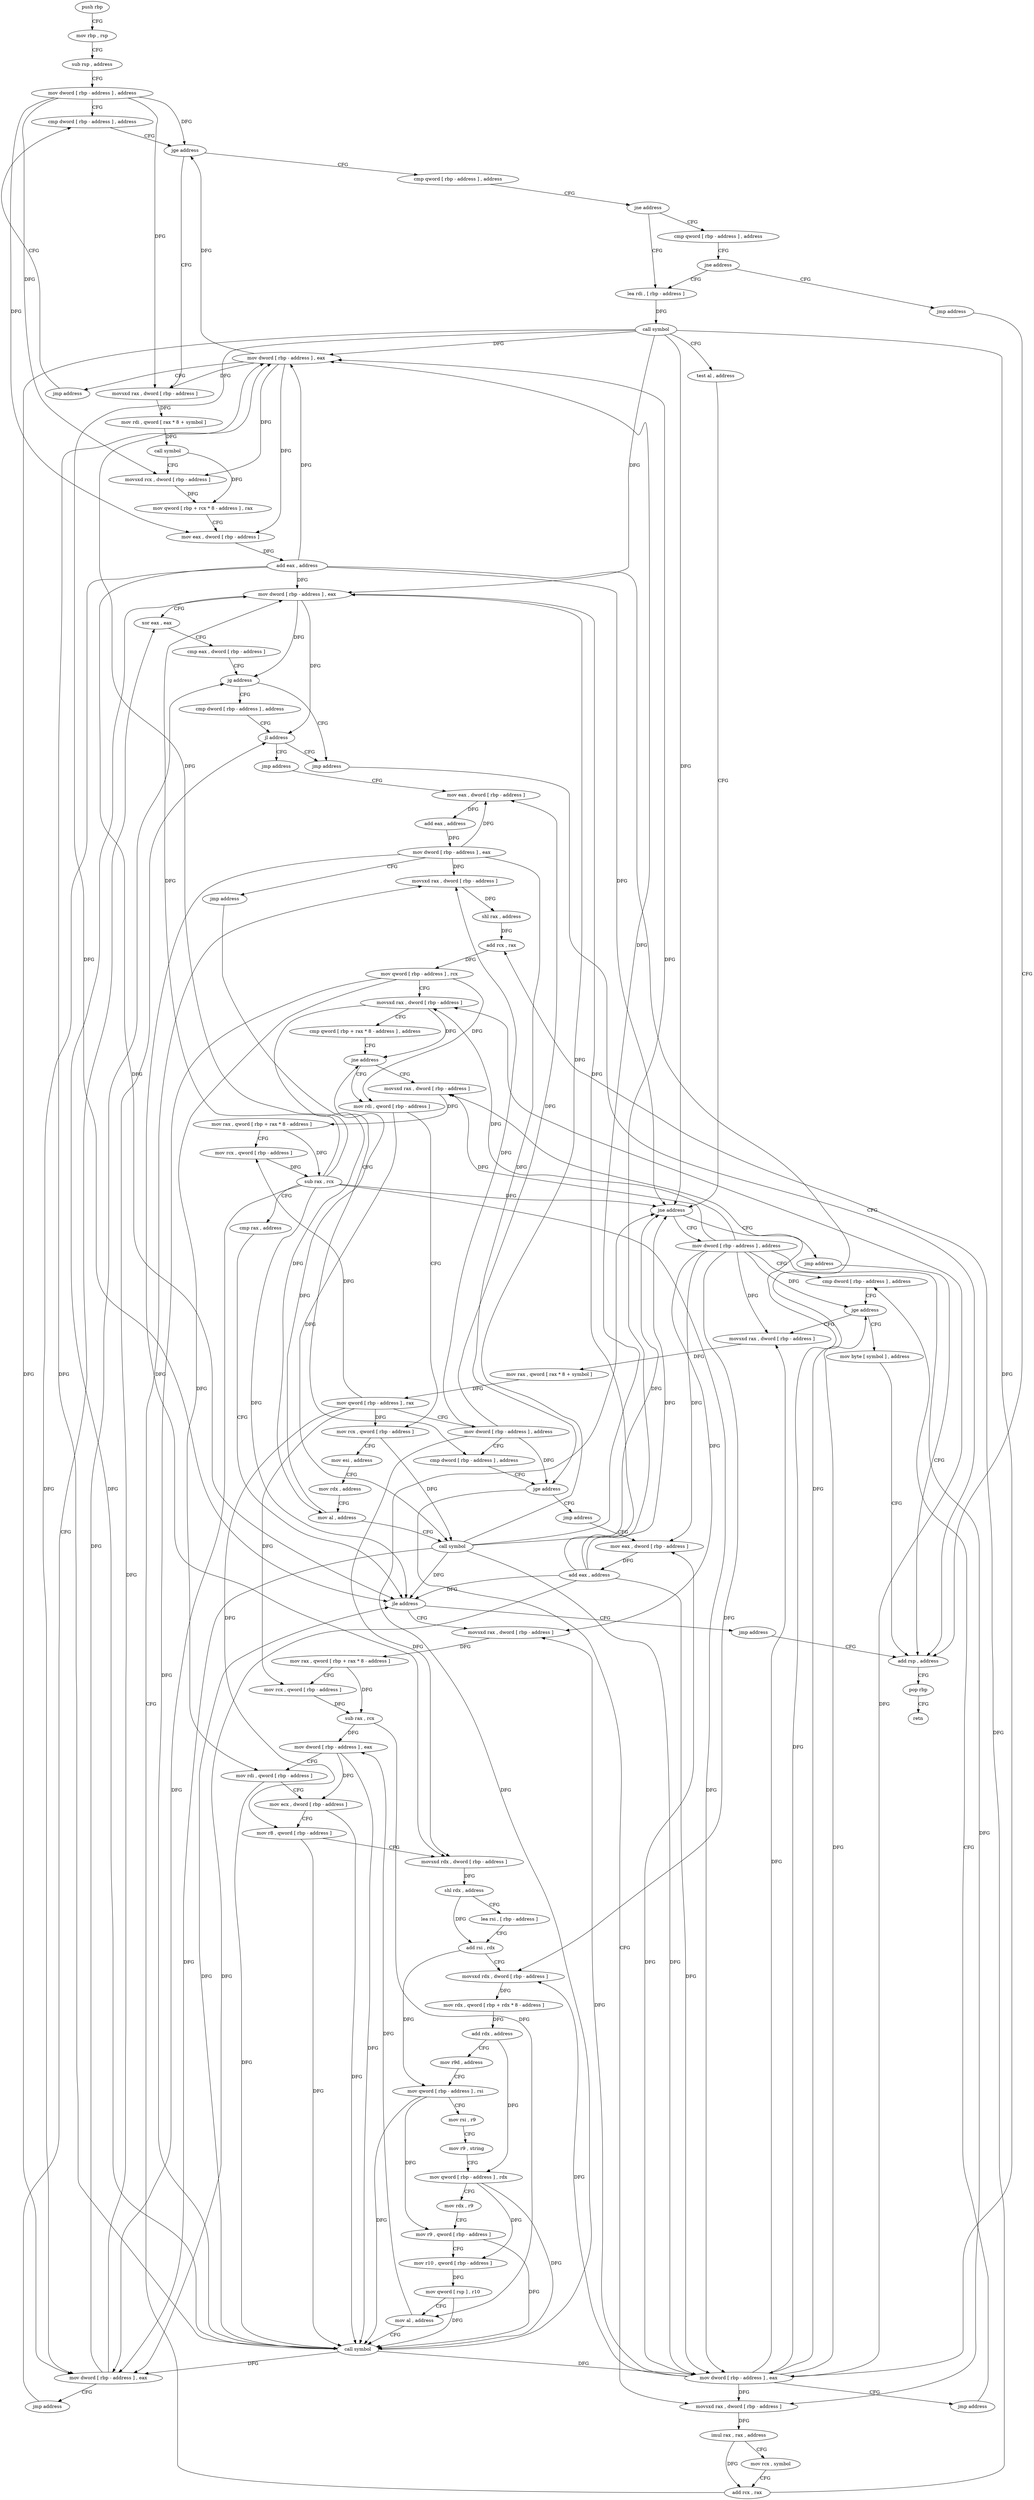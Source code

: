 digraph "func" {
"4226352" [label = "push rbp" ]
"4226353" [label = "mov rbp , rsp" ]
"4226356" [label = "sub rsp , address" ]
"4226363" [label = "mov dword [ rbp - address ] , address" ]
"4226370" [label = "cmp dword [ rbp - address ] , address" ]
"4226420" [label = "cmp qword [ rbp - address ] , address" ]
"4226425" [label = "jne address" ]
"4226447" [label = "lea rdi , [ rbp - address ]" ]
"4226431" [label = "cmp qword [ rbp - address ] , address" ]
"4226380" [label = "movsxd rax , dword [ rbp - address ]" ]
"4226384" [label = "mov rdi , qword [ rax * 8 + symbol ]" ]
"4226392" [label = "call symbol" ]
"4226397" [label = "movsxd rcx , dword [ rbp - address ]" ]
"4226401" [label = "mov qword [ rbp + rcx * 8 - address ] , rax" ]
"4226406" [label = "mov eax , dword [ rbp - address ]" ]
"4226409" [label = "add eax , address" ]
"4226412" [label = "mov dword [ rbp - address ] , eax" ]
"4226415" [label = "jmp address" ]
"4226454" [label = "call symbol" ]
"4226459" [label = "test al , address" ]
"4226461" [label = "jne address" ]
"4226472" [label = "mov dword [ rbp - address ] , address" ]
"4226467" [label = "jmp address" ]
"4226436" [label = "jne address" ]
"4226442" [label = "jmp address" ]
"4226374" [label = "jge address" ]
"4226482" [label = "cmp dword [ rbp - address ] , address" ]
"4226941" [label = "add rsp , address" ]
"4226933" [label = "mov byte [ symbol ] , address" ]
"4226495" [label = "movsxd rax , dword [ rbp - address ]" ]
"4226502" [label = "mov rax , qword [ rax * 8 + symbol ]" ]
"4226510" [label = "mov qword [ rbp - address ] , rax" ]
"4226517" [label = "mov dword [ rbp - address ] , address" ]
"4226527" [label = "cmp dword [ rbp - address ] , address" ]
"4226948" [label = "pop rbp" ]
"4226949" [label = "retn" ]
"4226908" [label = "jmp address" ]
"4226913" [label = "mov eax , dword [ rbp - address ]" ]
"4226540" [label = "movsxd rax , dword [ rbp - address ]" ]
"4226547" [label = "imul rax , rax , address" ]
"4226554" [label = "mov rcx , symbol" ]
"4226564" [label = "add rcx , rax" ]
"4226567" [label = "movsxd rax , dword [ rbp - address ]" ]
"4226574" [label = "shl rax , address" ]
"4226578" [label = "add rcx , rax" ]
"4226581" [label = "mov qword [ rbp - address ] , rcx" ]
"4226588" [label = "movsxd rax , dword [ rbp - address ]" ]
"4226595" [label = "cmp qword [ rbp + rax * 8 - address ] , address" ]
"4226601" [label = "jne address" ]
"4226654" [label = "movsxd rax , dword [ rbp - address ]" ]
"4226607" [label = "mov rdi , qword [ rbp - address ]" ]
"4226919" [label = "add eax , address" ]
"4226922" [label = "mov dword [ rbp - address ] , eax" ]
"4226928" [label = "jmp address" ]
"4226661" [label = "mov rax , qword [ rbp + rax * 8 - address ]" ]
"4226666" [label = "mov rcx , qword [ rbp - address ]" ]
"4226673" [label = "sub rax , rcx" ]
"4226676" [label = "cmp rax , address" ]
"4226682" [label = "jle address" ]
"4226693" [label = "movsxd rax , dword [ rbp - address ]" ]
"4226688" [label = "jmp address" ]
"4226614" [label = "mov rcx , qword [ rbp - address ]" ]
"4226621" [label = "mov esi , address" ]
"4226626" [label = "mov rdx , address" ]
"4226636" [label = "mov al , address" ]
"4226638" [label = "call symbol" ]
"4226643" [label = "mov dword [ rbp - address ] , eax" ]
"4226649" [label = "jmp address" ]
"4226848" [label = "xor eax , eax" ]
"4226489" [label = "jge address" ]
"4226700" [label = "mov rax , qword [ rbp + rax * 8 - address ]" ]
"4226705" [label = "mov rcx , qword [ rbp - address ]" ]
"4226712" [label = "sub rax , rcx" ]
"4226715" [label = "mov dword [ rbp - address ] , eax" ]
"4226721" [label = "mov rdi , qword [ rbp - address ]" ]
"4226728" [label = "mov ecx , dword [ rbp - address ]" ]
"4226734" [label = "mov r8 , qword [ rbp - address ]" ]
"4226741" [label = "movsxd rdx , dword [ rbp - address ]" ]
"4226748" [label = "shl rdx , address" ]
"4226752" [label = "lea rsi , [ rbp - address ]" ]
"4226759" [label = "add rsi , rdx" ]
"4226762" [label = "movsxd rdx , dword [ rbp - address ]" ]
"4226769" [label = "mov rdx , qword [ rbp + rdx * 8 - address ]" ]
"4226774" [label = "add rdx , address" ]
"4226781" [label = "mov r9d , address" ]
"4226787" [label = "mov qword [ rbp - address ] , rsi" ]
"4226794" [label = "mov rsi , r9" ]
"4226797" [label = "mov r9 , string" ]
"4226807" [label = "mov qword [ rbp - address ] , rdx" ]
"4226814" [label = "mov rdx , r9" ]
"4226817" [label = "mov r9 , qword [ rbp - address ]" ]
"4226824" [label = "mov r10 , qword [ rbp - address ]" ]
"4226831" [label = "mov qword [ rsp ] , r10" ]
"4226835" [label = "mov al , address" ]
"4226837" [label = "call symbol" ]
"4226842" [label = "mov dword [ rbp - address ] , eax" ]
"4226850" [label = "cmp eax , dword [ rbp - address ]" ]
"4226856" [label = "jg address" ]
"4226878" [label = "jmp address" ]
"4226862" [label = "cmp dword [ rbp - address ] , address" ]
"4226872" [label = "jl address" ]
"4226883" [label = "jmp address" ]
"4226888" [label = "mov eax , dword [ rbp - address ]" ]
"4226894" [label = "add eax , address" ]
"4226897" [label = "mov dword [ rbp - address ] , eax" ]
"4226903" [label = "jmp address" ]
"4226534" [label = "jge address" ]
"4226352" -> "4226353" [ label = "CFG" ]
"4226353" -> "4226356" [ label = "CFG" ]
"4226356" -> "4226363" [ label = "CFG" ]
"4226363" -> "4226370" [ label = "CFG" ]
"4226363" -> "4226374" [ label = "DFG" ]
"4226363" -> "4226380" [ label = "DFG" ]
"4226363" -> "4226397" [ label = "DFG" ]
"4226363" -> "4226406" [ label = "DFG" ]
"4226370" -> "4226374" [ label = "CFG" ]
"4226420" -> "4226425" [ label = "CFG" ]
"4226425" -> "4226447" [ label = "CFG" ]
"4226425" -> "4226431" [ label = "CFG" ]
"4226447" -> "4226454" [ label = "DFG" ]
"4226431" -> "4226436" [ label = "CFG" ]
"4226380" -> "4226384" [ label = "DFG" ]
"4226384" -> "4226392" [ label = "DFG" ]
"4226392" -> "4226397" [ label = "CFG" ]
"4226392" -> "4226401" [ label = "DFG" ]
"4226397" -> "4226401" [ label = "DFG" ]
"4226401" -> "4226406" [ label = "CFG" ]
"4226406" -> "4226409" [ label = "DFG" ]
"4226409" -> "4226412" [ label = "DFG" ]
"4226409" -> "4226461" [ label = "DFG" ]
"4226409" -> "4226922" [ label = "DFG" ]
"4226409" -> "4226682" [ label = "DFG" ]
"4226409" -> "4226643" [ label = "DFG" ]
"4226409" -> "4226842" [ label = "DFG" ]
"4226412" -> "4226415" [ label = "CFG" ]
"4226412" -> "4226374" [ label = "DFG" ]
"4226412" -> "4226380" [ label = "DFG" ]
"4226412" -> "4226397" [ label = "DFG" ]
"4226412" -> "4226406" [ label = "DFG" ]
"4226415" -> "4226370" [ label = "CFG" ]
"4226454" -> "4226459" [ label = "CFG" ]
"4226454" -> "4226412" [ label = "DFG" ]
"4226454" -> "4226461" [ label = "DFG" ]
"4226454" -> "4226922" [ label = "DFG" ]
"4226454" -> "4226682" [ label = "DFG" ]
"4226454" -> "4226643" [ label = "DFG" ]
"4226454" -> "4226842" [ label = "DFG" ]
"4226459" -> "4226461" [ label = "CFG" ]
"4226461" -> "4226472" [ label = "CFG" ]
"4226461" -> "4226467" [ label = "CFG" ]
"4226472" -> "4226482" [ label = "CFG" ]
"4226472" -> "4226489" [ label = "DFG" ]
"4226472" -> "4226495" [ label = "DFG" ]
"4226472" -> "4226540" [ label = "DFG" ]
"4226472" -> "4226588" [ label = "DFG" ]
"4226472" -> "4226913" [ label = "DFG" ]
"4226472" -> "4226654" [ label = "DFG" ]
"4226472" -> "4226693" [ label = "DFG" ]
"4226472" -> "4226762" [ label = "DFG" ]
"4226467" -> "4226941" [ label = "CFG" ]
"4226436" -> "4226447" [ label = "CFG" ]
"4226436" -> "4226442" [ label = "CFG" ]
"4226442" -> "4226941" [ label = "CFG" ]
"4226374" -> "4226420" [ label = "CFG" ]
"4226374" -> "4226380" [ label = "CFG" ]
"4226482" -> "4226489" [ label = "CFG" ]
"4226941" -> "4226948" [ label = "CFG" ]
"4226933" -> "4226941" [ label = "CFG" ]
"4226495" -> "4226502" [ label = "DFG" ]
"4226502" -> "4226510" [ label = "DFG" ]
"4226510" -> "4226517" [ label = "CFG" ]
"4226510" -> "4226666" [ label = "DFG" ]
"4226510" -> "4226614" [ label = "DFG" ]
"4226510" -> "4226705" [ label = "DFG" ]
"4226510" -> "4226734" [ label = "DFG" ]
"4226517" -> "4226527" [ label = "CFG" ]
"4226517" -> "4226534" [ label = "DFG" ]
"4226517" -> "4226567" [ label = "DFG" ]
"4226517" -> "4226741" [ label = "DFG" ]
"4226517" -> "4226888" [ label = "DFG" ]
"4226527" -> "4226534" [ label = "CFG" ]
"4226948" -> "4226949" [ label = "CFG" ]
"4226908" -> "4226913" [ label = "CFG" ]
"4226913" -> "4226919" [ label = "DFG" ]
"4226540" -> "4226547" [ label = "DFG" ]
"4226547" -> "4226554" [ label = "CFG" ]
"4226547" -> "4226564" [ label = "DFG" ]
"4226554" -> "4226564" [ label = "CFG" ]
"4226564" -> "4226567" [ label = "CFG" ]
"4226564" -> "4226578" [ label = "DFG" ]
"4226567" -> "4226574" [ label = "DFG" ]
"4226574" -> "4226578" [ label = "DFG" ]
"4226578" -> "4226581" [ label = "DFG" ]
"4226581" -> "4226588" [ label = "CFG" ]
"4226581" -> "4226607" [ label = "DFG" ]
"4226581" -> "4226721" [ label = "DFG" ]
"4226581" -> "4226837" [ label = "DFG" ]
"4226588" -> "4226595" [ label = "CFG" ]
"4226588" -> "4226601" [ label = "DFG" ]
"4226588" -> "4226636" [ label = "DFG" ]
"4226595" -> "4226601" [ label = "CFG" ]
"4226601" -> "4226654" [ label = "CFG" ]
"4226601" -> "4226607" [ label = "CFG" ]
"4226654" -> "4226661" [ label = "DFG" ]
"4226607" -> "4226614" [ label = "CFG" ]
"4226607" -> "4226638" [ label = "DFG" ]
"4226919" -> "4226922" [ label = "DFG" ]
"4226919" -> "4226412" [ label = "DFG" ]
"4226919" -> "4226461" [ label = "DFG" ]
"4226919" -> "4226682" [ label = "DFG" ]
"4226919" -> "4226643" [ label = "DFG" ]
"4226919" -> "4226842" [ label = "DFG" ]
"4226922" -> "4226928" [ label = "CFG" ]
"4226922" -> "4226489" [ label = "DFG" ]
"4226922" -> "4226495" [ label = "DFG" ]
"4226922" -> "4226540" [ label = "DFG" ]
"4226922" -> "4226588" [ label = "DFG" ]
"4226922" -> "4226913" [ label = "DFG" ]
"4226922" -> "4226654" [ label = "DFG" ]
"4226922" -> "4226693" [ label = "DFG" ]
"4226922" -> "4226762" [ label = "DFG" ]
"4226928" -> "4226482" [ label = "CFG" ]
"4226661" -> "4226666" [ label = "CFG" ]
"4226661" -> "4226673" [ label = "DFG" ]
"4226666" -> "4226673" [ label = "DFG" ]
"4226673" -> "4226676" [ label = "CFG" ]
"4226673" -> "4226412" [ label = "DFG" ]
"4226673" -> "4226461" [ label = "DFG" ]
"4226673" -> "4226922" [ label = "DFG" ]
"4226673" -> "4226682" [ label = "DFG" ]
"4226673" -> "4226643" [ label = "DFG" ]
"4226673" -> "4226842" [ label = "DFG" ]
"4226676" -> "4226682" [ label = "CFG" ]
"4226682" -> "4226693" [ label = "CFG" ]
"4226682" -> "4226688" [ label = "CFG" ]
"4226693" -> "4226700" [ label = "DFG" ]
"4226688" -> "4226941" [ label = "CFG" ]
"4226614" -> "4226621" [ label = "CFG" ]
"4226614" -> "4226638" [ label = "DFG" ]
"4226621" -> "4226626" [ label = "CFG" ]
"4226626" -> "4226636" [ label = "CFG" ]
"4226636" -> "4226638" [ label = "CFG" ]
"4226636" -> "4226601" [ label = "DFG" ]
"4226638" -> "4226643" [ label = "DFG" ]
"4226638" -> "4226412" [ label = "DFG" ]
"4226638" -> "4226461" [ label = "DFG" ]
"4226638" -> "4226922" [ label = "DFG" ]
"4226638" -> "4226682" [ label = "DFG" ]
"4226638" -> "4226842" [ label = "DFG" ]
"4226643" -> "4226649" [ label = "CFG" ]
"4226643" -> "4226856" [ label = "DFG" ]
"4226643" -> "4226872" [ label = "DFG" ]
"4226649" -> "4226848" [ label = "CFG" ]
"4226848" -> "4226850" [ label = "CFG" ]
"4226489" -> "4226933" [ label = "CFG" ]
"4226489" -> "4226495" [ label = "CFG" ]
"4226700" -> "4226705" [ label = "CFG" ]
"4226700" -> "4226712" [ label = "DFG" ]
"4226705" -> "4226712" [ label = "DFG" ]
"4226712" -> "4226715" [ label = "DFG" ]
"4226712" -> "4226835" [ label = "DFG" ]
"4226715" -> "4226721" [ label = "CFG" ]
"4226715" -> "4226728" [ label = "DFG" ]
"4226715" -> "4226837" [ label = "DFG" ]
"4226721" -> "4226728" [ label = "CFG" ]
"4226721" -> "4226837" [ label = "DFG" ]
"4226728" -> "4226734" [ label = "CFG" ]
"4226728" -> "4226837" [ label = "DFG" ]
"4226734" -> "4226741" [ label = "CFG" ]
"4226734" -> "4226837" [ label = "DFG" ]
"4226741" -> "4226748" [ label = "DFG" ]
"4226748" -> "4226752" [ label = "CFG" ]
"4226748" -> "4226759" [ label = "DFG" ]
"4226752" -> "4226759" [ label = "CFG" ]
"4226759" -> "4226762" [ label = "CFG" ]
"4226759" -> "4226787" [ label = "DFG" ]
"4226762" -> "4226769" [ label = "DFG" ]
"4226769" -> "4226774" [ label = "DFG" ]
"4226774" -> "4226781" [ label = "CFG" ]
"4226774" -> "4226807" [ label = "DFG" ]
"4226781" -> "4226787" [ label = "CFG" ]
"4226787" -> "4226794" [ label = "CFG" ]
"4226787" -> "4226817" [ label = "DFG" ]
"4226787" -> "4226837" [ label = "DFG" ]
"4226794" -> "4226797" [ label = "CFG" ]
"4226797" -> "4226807" [ label = "CFG" ]
"4226807" -> "4226814" [ label = "CFG" ]
"4226807" -> "4226824" [ label = "DFG" ]
"4226807" -> "4226837" [ label = "DFG" ]
"4226814" -> "4226817" [ label = "CFG" ]
"4226817" -> "4226824" [ label = "CFG" ]
"4226817" -> "4226837" [ label = "DFG" ]
"4226824" -> "4226831" [ label = "DFG" ]
"4226831" -> "4226835" [ label = "CFG" ]
"4226831" -> "4226837" [ label = "DFG" ]
"4226835" -> "4226837" [ label = "CFG" ]
"4226835" -> "4226715" [ label = "DFG" ]
"4226837" -> "4226842" [ label = "DFG" ]
"4226837" -> "4226412" [ label = "DFG" ]
"4226837" -> "4226461" [ label = "DFG" ]
"4226837" -> "4226922" [ label = "DFG" ]
"4226837" -> "4226682" [ label = "DFG" ]
"4226837" -> "4226643" [ label = "DFG" ]
"4226842" -> "4226848" [ label = "CFG" ]
"4226842" -> "4226856" [ label = "DFG" ]
"4226842" -> "4226872" [ label = "DFG" ]
"4226850" -> "4226856" [ label = "CFG" ]
"4226856" -> "4226878" [ label = "CFG" ]
"4226856" -> "4226862" [ label = "CFG" ]
"4226878" -> "4226941" [ label = "CFG" ]
"4226862" -> "4226872" [ label = "CFG" ]
"4226872" -> "4226883" [ label = "CFG" ]
"4226872" -> "4226878" [ label = "CFG" ]
"4226883" -> "4226888" [ label = "CFG" ]
"4226888" -> "4226894" [ label = "DFG" ]
"4226894" -> "4226897" [ label = "DFG" ]
"4226897" -> "4226903" [ label = "CFG" ]
"4226897" -> "4226534" [ label = "DFG" ]
"4226897" -> "4226567" [ label = "DFG" ]
"4226897" -> "4226741" [ label = "DFG" ]
"4226897" -> "4226888" [ label = "DFG" ]
"4226903" -> "4226527" [ label = "CFG" ]
"4226534" -> "4226908" [ label = "CFG" ]
"4226534" -> "4226540" [ label = "CFG" ]
}
